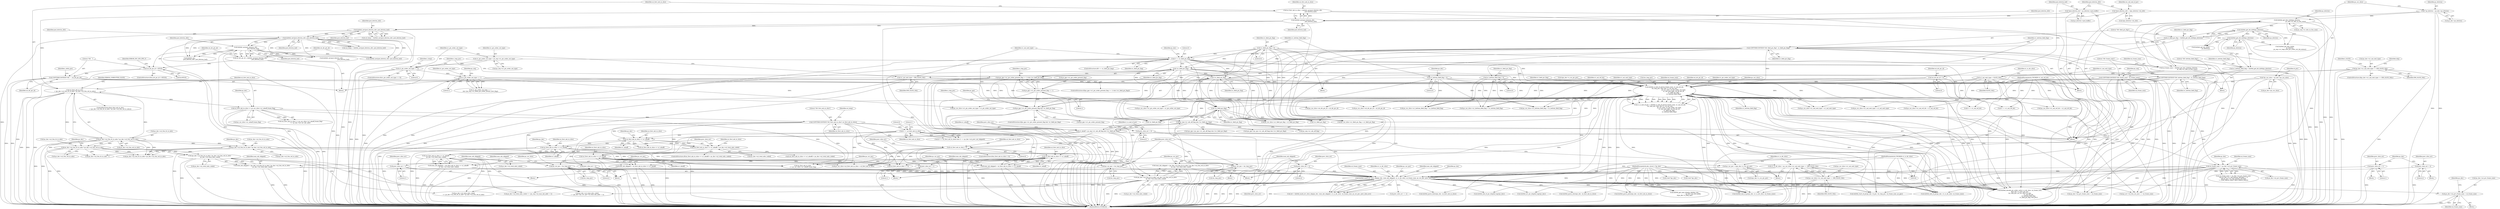 digraph "0_Android_e629194c62a9a129ce378e08cb1059a8a53f1795_1@pointer" {
"1001071" [label="(Call,ps_dec->u2_prv_frame_num = u2_frame_num)"];
"1001043" [label="(Call,ih264d_mark_err_slice_skip(ps_dec, num_mb_skipped, u1_is_idr_slice, u2_frame_num, ps_cur_poc, prev_slice_err))"];
"1000165" [label="(MethodParameterIn,dec_struct_t *ps_dec)"];
"1000869" [label="(Call,num_mb_skipped = (ps_dec->u2_frm_ht_in_mbs * ps_dec->u2_frm_wd_in_mbs)\n - ps_dec->u2_total_mbs_coded)"];
"1000871" [label="(Call,(ps_dec->u2_frm_ht_in_mbs * ps_dec->u2_frm_wd_in_mbs)\n - ps_dec->u2_total_mbs_coded)"];
"1000872" [label="(Call,ps_dec->u2_frm_ht_in_mbs * ps_dec->u2_frm_wd_in_mbs)"];
"1000243" [label="(Call,ps_dec->u2_frm_ht_in_mbs * ps_dec->u2_frm_wd_in_mbs)"];
"1000972" [label="(Call,num_mb_skipped = u2_first_mb_in_slice << u1_mbaff)"];
"1000974" [label="(Call,u2_first_mb_in_slice << u1_mbaff)"];
"1000278" [label="(Call,COPYTHECONTEXT(\"SH: first_mb_in_slice\",u2_first_mb_in_slice))"];
"1000256" [label="(Call,u2_first_mb_in_slice << ps_cur_slice->u1_mbaff_frame_flag)"];
"1000241" [label="(Call,u2_first_mb_in_slice\n > (ps_dec->u2_frm_ht_in_mbs * ps_dec->u2_frm_wd_in_mbs))"];
"1000235" [label="(Call,u2_first_mb_in_slice = ih264d_uev(pu4_bitstrm_ofst,\n                                     pu4_bitstrm_buf))"];
"1000237" [label="(Call,ih264d_uev(pu4_bitstrm_ofst,\n                                     pu4_bitstrm_buf))"];
"1000209" [label="(Call,*pu4_bitstrm_ofst = &ps_bitstrm->u4_ofst)"];
"1000203" [label="(Call,*pu4_bitstrm_buf = ps_bitstrm->pu4_buffer)"];
"1000379" [label="(Call,0 == u2_first_mb_in_slice)"];
"1000795" [label="(Call,u1_mbaff = ps_seq->u1_mb_aff_flag && (!u1_field_pic_flag))"];
"1000797" [label="(Call,ps_seq->u1_mb_aff_flag && (!u1_field_pic_flag))"];
"1000801" [label="(Call,!u1_field_pic_flag)"];
"1000638" [label="(Call,!u1_field_pic_flag)"];
"1000491" [label="(Call,COPYTHECONTEXT(\"SH: field_pic_flag\", u1_field_pic_flag))"];
"1000487" [label="(Call,u1_field_pic_flag = ih264d_get_bit_h264(ps_bitstrm))"];
"1000489" [label="(Call,ih264d_get_bit_h264(ps_bitstrm))"];
"1000473" [label="(Call,ih264d_get_bits_h264(ps_bitstrm,\n                                         ps_seq->u1_bits_in_frm_num))"];
"1000168" [label="(Call,* ps_bitstrm = ps_dec->ps_bitstrm)"];
"1000525" [label="(Call,u1_field_pic_flag = 0)"];
"1000545" [label="(Call,0 == u1_field_pic_flag)"];
"1000698" [label="(Call,!u1_field_pic_flag)"];
"1000750" [label="(Call,ih264d_is_end_of_pic(u2_frame_num, u1_nal_ref_idc,\n &s_tmp_poc, &ps_dec->s_cur_pic_poc,\n                                            ps_cur_slice, u1_pic_order_cnt_type,\n                                            u1_nal_unit_type, u4_idr_pic_id,\n                                            u1_field_pic_flag,\n                                            u1_bottom_field_flag))"];
"1000478" [label="(Call,COPYTHECONTEXT(\"SH: frame_num\", u2_frame_num))"];
"1000471" [label="(Call,u2_frame_num = ih264d_get_bits_h264(ps_bitstrm,\n                                         ps_seq->u1_bits_in_frm_num))"];
"1000164" [label="(MethodParameterIn,UWORD8 u1_nal_ref_idc)"];
"1000176" [label="(Call,*ps_cur_slice = ps_dec->ps_cur_slice)"];
"1000669" [label="(Call,u1_pic_order_cnt_type == 1)"];
"1000598" [label="(Call,u1_pic_order_cnt_type == 0)"];
"1000592" [label="(Call,u1_pic_order_cnt_type = ps_seq->u1_pic_order_cnt_type)"];
"1000556" [label="(Call,u1_nal_unit_type = IDR_SLICE_NAL)"];
"1000336" [label="(Call,ps_dec->u1_nal_unit_type == IDR_SLICE_NAL)"];
"1000538" [label="(Call,u1_nal_unit_type = SLICE_NAL)"];
"1000570" [label="(Call,COPYTHECONTEXT(\"SH:  \", u4_idr_pic_id))"];
"1000565" [label="(Call,u4_idr_pic_id > 65535)"];
"1000559" [label="(Call,u4_idr_pic_id = ih264d_uev(pu4_bitstrm_ofst,\n                                   pu4_bitstrm_buf))"];
"1000561" [label="(Call,ih264d_uev(pu4_bitstrm_ofst,\n                                   pu4_bitstrm_buf))"];
"1000424" [label="(Call,ih264d_uev(pu4_bitstrm_ofst, pu4_bitstrm_buf))"];
"1000283" [label="(Call,ih264d_uev(pu4_bitstrm_ofst, pu4_bitstrm_buf))"];
"1000196" [label="(Call,u4_idr_pic_id = 0)"];
"1000511" [label="(Call,COPYTHECONTEXT(\"SH: bottom_field_flag\", u1_bottom_field_flag))"];
"1000507" [label="(Call,u1_bottom_field_flag = ih264d_get_bit_h264(ps_bitstrm))"];
"1000509" [label="(Call,ih264d_get_bit_h264(ps_bitstrm))"];
"1000494" [label="(Call,u1_bottom_field_flag = 0)"];
"1000528" [label="(Call,u1_bottom_field_flag = 0)"];
"1000632" [label="(Call,(ps_pps->u1_pic_order_present_flag == 1) && (!u1_field_pic_flag))"];
"1000633" [label="(Call,ps_pps->u1_pic_order_present_flag == 1)"];
"1000694" [label="(Call,ps_pps->u1_pic_order_present_flag && !u1_field_pic_flag)"];
"1000982" [label="(Call,num_mb_skipped = (ps_dec->u2_frm_ht_in_mbs * ps_dec->u2_frm_wd_in_mbs)\n - ps_dec->u2_total_mbs_coded)"];
"1000984" [label="(Call,(ps_dec->u2_frm_ht_in_mbs * ps_dec->u2_frm_wd_in_mbs)\n - ps_dec->u2_total_mbs_coded)"];
"1000985" [label="(Call,ps_dec->u2_frm_ht_in_mbs * ps_dec->u2_frm_wd_in_mbs)"];
"1000911" [label="(Call,num_mb_skipped = u2_first_mb_in_slice << u1_mbaff)"];
"1000913" [label="(Call,u2_first_mb_in_slice << u1_mbaff)"];
"1000904" [label="(Call,u2_first_mb_in_slice > 0)"];
"1001013" [label="(Call,num_mb_skipped = (u2_first_mb_in_slice << u1_mbaff)\n - ps_dec->u2_total_mbs_coded)"];
"1001015" [label="(Call,(u2_first_mb_in_slice << u1_mbaff)\n - ps_dec->u2_total_mbs_coded)"];
"1001016" [label="(Call,u2_first_mb_in_slice << u1_mbaff)"];
"1001003" [label="(Call,u2_first_mb_in_slice << u1_mbaff)"];
"1001002" [label="(Call,(u2_first_mb_in_slice << u1_mbaff) > ps_dec->u2_total_mbs_coded)"];
"1000888" [label="(Call,u1_is_idr_slice = ps_cur_slice->u1_nal_unit_type == IDR_SLICE_NAL)"];
"1000890" [label="(Call,ps_cur_slice->u1_nal_unit_type == IDR_SLICE_NAL)"];
"1000163" [label="(MethodParameterIn,UWORD8 u1_is_idr_slice)"];
"1000815" [label="(Call,u2_frame_num != ps_dec->u2_prv_frame_num)"];
"1000995" [label="(Call,ps_cur_poc = &s_tmp_poc)"];
"1000882" [label="(Call,ps_cur_poc = &ps_dec->s_cur_pic_poc)"];
"1001022" [label="(Call,ps_cur_poc = &s_tmp_poc)"];
"1000916" [label="(Call,ps_cur_poc = &s_tmp_poc)"];
"1000849" [label="(Call,prev_slice_err = 2)"];
"1000979" [label="(Call,prev_slice_err = 2)"];
"1000803" [label="(Call,prev_slice_err = 0)"];
"1001010" [label="(Call,prev_slice_err = 2)"];
"1000969" [label="(Call,prev_slice_err = 1)"];
"1000844" [label="(Call,prev_slice_err = 1)"];
"1000908" [label="(Call,prev_slice_err = 1)"];
"1000258" [label="(Call,ps_cur_slice->u1_mbaff_frame_flag)"];
"1000509" [label="(Call,ih264d_get_bit_h264(ps_bitstrm))"];
"1000759" [label="(Identifier,ps_cur_slice)"];
"1001932" [label="(Call,ps_dec->u2_frm_ht_in_mbs - 1)"];
"1000693" [label="(ControlStructure,if(ps_pps->u1_pic_order_present_flag && !u1_field_pic_flag))"];
"1000894" [label="(Identifier,IDR_SLICE_NAL)"];
"1000984" [label="(Call,(ps_dec->u2_frm_ht_in_mbs * ps_dec->u2_frm_wd_in_mbs)\n - ps_dec->u2_total_mbs_coded)"];
"1000917" [label="(Identifier,ps_cur_poc)"];
"1000632" [label="(Call,(ps_pps->u1_pic_order_present_flag == 1) && (!u1_field_pic_flag))"];
"1000424" [label="(Call,ih264d_uev(pu4_bitstrm_ofst, pu4_bitstrm_buf))"];
"1000981" [label="(Literal,2)"];
"1000764" [label="(Identifier,u1_bottom_field_flag)"];
"1000979" [label="(Call,prev_slice_err = 2)"];
"1000982" [label="(Call,num_mb_skipped = (ps_dec->u2_frm_ht_in_mbs * ps_dec->u2_frm_wd_in_mbs)\n - ps_dec->u2_total_mbs_coded)"];
"1000478" [label="(Call,COPYTHECONTEXT(\"SH: frame_num\", u2_frame_num))"];
"1000968" [label="(Block,)"];
"1000170" [label="(Call,ps_dec->ps_bitstrm)"];
"1002438" [label="(Call,ih264d_parse_pslice(ps_dec, u2_first_mb_in_slice))"];
"1000484" [label="(Identifier,ps_seq)"];
"1000912" [label="(Identifier,num_mb_skipped)"];
"1001009" [label="(Block,)"];
"1001004" [label="(Identifier,u2_first_mb_in_slice)"];
"1000492" [label="(Literal,\"SH: field_pic_flag\")"];
"1001010" [label="(Call,prev_slice_err = 2)"];
"1000942" [label="(Call,ps_cur_slice->u1_nal_unit_type = u1_nal_unit_type)"];
"1001430" [label="(Call,ps_cur_slice->u2_first_mb_in_slice = u2_first_mb_in_slice)"];
"1000985" [label="(Call,ps_dec->u2_frm_ht_in_mbs * ps_dec->u2_frm_wd_in_mbs)"];
"1000880" [label="(Identifier,ps_dec)"];
"1000378" [label="(Call,(0 == u2_first_mb_in_slice) && (1 == ps_dec->u4_prev_nal_skipped))"];
"1001018" [label="(Identifier,u1_mbaff)"];
"1000169" [label="(Identifier,ps_bitstrm)"];
"1000594" [label="(Call,ps_seq->u1_pic_order_cnt_type)"];
"1001100" [label="(Call,ps_dec->u2_frm_ht_in_mbs * ps_dec->u2_frm_wd_in_mbs)"];
"1001028" [label="(Call,(u2_first_mb_in_slice << u1_mbaff) < ps_dec->u2_total_mbs_coded)"];
"1000805" [label="(Literal,0)"];
"1000870" [label="(Identifier,num_mb_skipped)"];
"1000340" [label="(Identifier,IDR_SLICE_NAL)"];
"1000904" [label="(Call,u2_first_mb_in_slice > 0)"];
"1000603" [label="(Identifier,i_temp)"];
"1000695" [label="(Call,ps_pps->u1_pic_order_present_flag)"];
"1000763" [label="(Identifier,u1_field_pic_flag)"];
"1000474" [label="(Identifier,ps_bitstrm)"];
"1000512" [label="(Literal,\"SH: bottom_field_flag\")"];
"1000795" [label="(Call,u1_mbaff = ps_seq->u1_mb_aff_flag && (!u1_field_pic_flag))"];
"1000890" [label="(Call,ps_cur_slice->u1_nal_unit_type == IDR_SLICE_NAL)"];
"1000539" [label="(Identifier,u1_nal_unit_type)"];
"1000163" [label="(MethodParameterIn,UWORD8 u1_is_idr_slice)"];
"1000544" [label="(ControlStructure,if(0 == u1_field_pic_flag))"];
"1000164" [label="(MethodParameterIn,UWORD8 u1_nal_ref_idc)"];
"1001016" [label="(Call,u2_first_mb_in_slice << u1_mbaff)"];
"1000855" [label="(Identifier,ps_dec)"];
"1002403" [label="(Call,ih264d_parse_islice(ps_dec, u2_first_mb_in_slice))"];
"1000380" [label="(Literal,0)"];
"1001472" [label="(Call,ps_cur_slice->u1_pic_order_cnt_type = u1_pic_order_cnt_type)"];
"1000755" [label="(Call,&ps_dec->s_cur_pic_poc)"];
"1000845" [label="(Identifier,prev_slice_err)"];
"1000970" [label="(Identifier,prev_slice_err)"];
"1000930" [label="(Call,ps_cur_slice->u1_bottom_field_flag = u1_bottom_field_flag)"];
"1001003" [label="(Call,u2_first_mb_in_slice << u1_mbaff)"];
"1000817" [label="(Call,ps_dec->u2_prv_frame_num)"];
"1000980" [label="(Identifier,prev_slice_err)"];
"1000907" [label="(Block,)"];
"1000209" [label="(Call,*pu4_bitstrm_ofst = &ps_bitstrm->u4_ofst)"];
"1002570" [label="(MethodReturn,WORD32)"];
"1001014" [label="(Identifier,num_mb_skipped)"];
"1000913" [label="(Call,u2_first_mb_in_slice << u1_mbaff)"];
"1000226" [label="(Identifier,u4_call_end_of_pic)"];
"1001761" [label="(Call,ps_err->u4_frm_sei_sync == u2_frame_num)"];
"1000510" [label="(Identifier,ps_bitstrm)"];
"1000244" [label="(Call,ps_dec->u2_frm_ht_in_mbs)"];
"1001347" [label="(Call,ih264d_decode_pic_order_cnt(u1_is_idr_slice, u2_frame_num,\n &ps_dec->s_prev_pic_poc,\n &s_tmp_poc, ps_cur_slice, ps_pps,\n                                          u1_nal_ref_idc,\n                                          u1_bottom_field_flag,\n                                          u1_field_pic_flag, &i4_poc))"];
"1000252" [label="(Identifier,ERROR_CORRUPTED_SLICE)"];
"1000699" [label="(Identifier,u1_field_pic_flag)"];
"1000598" [label="(Call,u1_pic_order_cnt_type == 0)"];
"1000198" [label="(Literal,0)"];
"1000498" [label="(Identifier,u1_field_pic_flag)"];
"1001015" [label="(Call,(u2_first_mb_in_slice << u1_mbaff)\n - ps_dec->u2_total_mbs_coded)"];
"1000282" [label="(Identifier,u4_temp)"];
"1000670" [label="(Identifier,u1_pic_order_cnt_type)"];
"1000974" [label="(Call,u2_first_mb_in_slice << u1_mbaff)"];
"1001533" [label="(Call,!u1_field_pic_flag)"];
"1001198" [label="(Call,ih264d_end_of_pic_dispbuf_mgr(ps_dec))"];
"1000802" [label="(Identifier,u1_field_pic_flag)"];
"1000569" [label="(Identifier,ERROR_INV_SPS_PPS_T)"];
"1000952" [label="(Call,ps_cur_slice->u1_nal_ref_idc = u1_nal_ref_idc)"];
"1000957" [label="(Call,ps_cur_slice->u1_pic_order_cnt_type = u1_pic_order_cnt_type)"];
"1000561" [label="(Call,ih264d_uev(pu4_bitstrm_ofst,\n                                   pu4_bitstrm_buf))"];
"1001039" [label="(Identifier,prev_slice_err)"];
"1000816" [label="(Identifier,u2_frame_num)"];
"1000599" [label="(Identifier,u1_pic_order_cnt_type)"];
"1000285" [label="(Identifier,pu4_bitstrm_buf)"];
"1000238" [label="(Identifier,pu4_bitstrm_ofst)"];
"1000570" [label="(Call,COPYTHECONTEXT(\"SH:  \", u4_idr_pic_id))"];
"1000846" [label="(Literal,1)"];
"1000203" [label="(Call,*pu4_bitstrm_buf = ps_bitstrm->pu4_buffer)"];
"1000925" [label="(Call,ps_cur_slice->u1_field_pic_flag = u1_field_pic_flag)"];
"1000426" [label="(Identifier,pu4_bitstrm_buf)"];
"1000815" [label="(Call,u2_frame_num != ps_dec->u2_prv_frame_num)"];
"1000255" [label="(Call,(u2_first_mb_in_slice << ps_cur_slice->u1_mbaff_frame_flag)\n <= ps_dec->u2_cur_mb_addr)"];
"1000525" [label="(Call,u1_field_pic_flag = 0)"];
"1000472" [label="(Identifier,u2_frame_num)"];
"1001019" [label="(Call,ps_dec->u2_total_mbs_coded)"];
"1000211" [label="(Call,&ps_bitstrm->u4_ofst)"];
"1000507" [label="(Call,u1_bottom_field_flag = ih264d_get_bit_h264(ps_bitstrm))"];
"1000491" [label="(Call,COPYTHECONTEXT(\"SH: field_pic_flag\", u1_field_pic_flag))"];
"1000851" [label="(Literal,2)"];
"1000986" [label="(Call,ps_dec->u2_frm_ht_in_mbs)"];
"1000801" [label="(Call,!u1_field_pic_flag)"];
"1000489" [label="(Call,ih264d_get_bit_h264(ps_bitstrm))"];
"1000560" [label="(Identifier,u4_idr_pic_id)"];
"1000243" [label="(Call,ps_dec->u2_frm_ht_in_mbs * ps_dec->u2_frm_wd_in_mbs)"];
"1000533" [label="(Identifier,ps_dec)"];
"1000978" [label="(Block,)"];
"1001071" [label="(Call,ps_dec->u2_prv_frame_num = u2_frame_num)"];
"1000876" [label="(Call,ps_dec->u2_frm_wd_in_mbs)"];
"1001056" [label="(Block,)"];
"1000480" [label="(Identifier,u2_frame_num)"];
"1000562" [label="(Identifier,pu4_bitstrm_ofst)"];
"1000634" [label="(Call,ps_pps->u1_pic_order_present_flag)"];
"1000511" [label="(Call,COPYTHECONTEXT(\"SH: bottom_field_flag\", u1_bottom_field_flag))"];
"1000915" [label="(Identifier,u1_mbaff)"];
"1000963" [label="(Block,)"];
"1000869" [label="(Call,num_mb_skipped = (ps_dec->u2_frm_ht_in_mbs * ps_dec->u2_frm_wd_in_mbs)\n - ps_dec->u2_total_mbs_coded)"];
"1000422" [label="(Call,u4_temp = ih264d_uev(pu4_bitstrm_ofst, pu4_bitstrm_buf))"];
"1000920" [label="(Call,ps_cur_slice->u4_idr_pic_id = u4_idr_pic_id)"];
"1000750" [label="(Call,ih264d_is_end_of_pic(u2_frame_num, u1_nal_ref_idc,\n &s_tmp_poc, &ps_dec->s_cur_pic_poc,\n                                            ps_cur_slice, u1_pic_order_cnt_type,\n                                            u1_nal_unit_type, u4_idr_pic_id,\n                                            u1_field_pic_flag,\n                                            u1_bottom_field_flag))"];
"1000823" [label="(Identifier,ps_dec)"];
"1000196" [label="(Call,u4_idr_pic_id = 0)"];
"1001078" [label="(Identifier,ps_dec)"];
"1000593" [label="(Identifier,u1_pic_order_cnt_type)"];
"1000698" [label="(Call,!u1_field_pic_flag)"];
"1000545" [label="(Call,0 == u1_field_pic_flag)"];
"1000752" [label="(Identifier,u1_nal_ref_idc)"];
"1000669" [label="(Call,u1_pic_order_cnt_type == 1)"];
"1000185" [label="(Identifier,i4_poc)"];
"1000280" [label="(Identifier,u2_first_mb_in_slice)"];
"1000882" [label="(Call,ps_cur_poc = &ps_dec->s_cur_pic_poc)"];
"1001047" [label="(Identifier,u2_frame_num)"];
"1000247" [label="(Call,ps_dec->u2_frm_wd_in_mbs)"];
"1000559" [label="(Call,u4_idr_pic_id = ih264d_uev(pu4_bitstrm_ofst,\n                                   pu4_bitstrm_buf))"];
"1000166" [label="(Block,)"];
"1001049" [label="(Identifier,prev_slice_err)"];
"1000494" [label="(Call,u1_bottom_field_flag = 0)"];
"1000989" [label="(Call,ps_dec->u2_frm_wd_in_mbs)"];
"1000911" [label="(Call,num_mb_skipped = u2_first_mb_in_slice << u1_mbaff)"];
"1001096" [label="(Call,ps_dec->u2_total_mbs_coded\n >= ps_dec->u2_frm_ht_in_mbs * ps_dec->u2_frm_wd_in_mbs)"];
"1001208" [label="(Call,ih264d_end_of_pic(ps_dec, u1_is_idr_slice, u2_frame_num))"];
"1000379" [label="(Call,0 == u2_first_mb_in_slice)"];
"1000903" [label="(ControlStructure,if(u2_first_mb_in_slice > 0))"];
"1000488" [label="(Identifier,u1_field_pic_flag)"];
"1000971" [label="(Literal,1)"];
"1000546" [label="(Literal,0)"];
"1000683" [label="(Call,ih264d_sev(pu4_bitstrm_ofst,\n                                                         pu4_bitstrm_buf))"];
"1000992" [label="(Call,ps_dec->u2_total_mbs_coded)"];
"1001022" [label="(Call,ps_cur_poc = &s_tmp_poc)"];
"1000572" [label="(Identifier,u4_idr_pic_id)"];
"1001013" [label="(Call,num_mb_skipped = (u2_first_mb_in_slice << u1_mbaff)\n - ps_dec->u2_total_mbs_coded)"];
"1000564" [label="(ControlStructure,if(u4_idr_pic_id > 65535))"];
"1000633" [label="(Call,ps_pps->u1_pic_order_present_flag == 1)"];
"1000383" [label="(Literal,1)"];
"1000493" [label="(Identifier,u1_field_pic_flag)"];
"1000803" [label="(Call,prev_slice_err = 0)"];
"1000983" [label="(Identifier,num_mb_skipped)"];
"1001030" [label="(Identifier,u2_first_mb_in_slice)"];
"1000891" [label="(Call,ps_cur_slice->u1_nal_unit_type)"];
"1000997" [label="(Call,&s_tmp_poc)"];
"1000557" [label="(Identifier,u1_nal_unit_type)"];
"1001239" [label="(Call,ps_dec->u2_prv_frame_num = u2_frame_num)"];
"1001457" [label="(Call,ps_cur_slice->u1_nal_unit_type = u1_nal_unit_type)"];
"1000656" [label="(Identifier,s_tmp_poc)"];
"1001005" [label="(Identifier,u1_mbaff)"];
"1000177" [label="(Identifier,ps_cur_slice)"];
"1000479" [label="(Literal,\"SH: frame_num\")"];
"1000236" [label="(Identifier,u2_first_mb_in_slice)"];
"1000808" [label="(Identifier,i1_is_end_of_poc)"];
"1000922" [label="(Identifier,ps_cur_slice)"];
"1000638" [label="(Call,!u1_field_pic_flag)"];
"1000694" [label="(Call,ps_pps->u1_pic_order_present_flag && !u1_field_pic_flag)"];
"1001467" [label="(Call,ps_cur_slice->u1_nal_ref_idc = u1_nal_ref_idc)"];
"1001797" [label="(Call,0 == u1_nal_ref_idc)"];
"1000540" [label="(Identifier,SLICE_NAL)"];
"1000237" [label="(Call,ih264d_uev(pu4_bitstrm_ofst,\n                                     pu4_bitstrm_buf))"];
"1000496" [label="(Literal,0)"];
"1000473" [label="(Call,ih264d_get_bits_h264(ps_bitstrm,\n                                         ps_seq->u1_bits_in_frm_num))"];
"1000475" [label="(Call,ps_seq->u1_bits_in_frm_num)"];
"1000843" [label="(Block,)"];
"1000761" [label="(Identifier,u1_nal_unit_type)"];
"1000753" [label="(Call,&s_tmp_poc)"];
"1000671" [label="(Literal,1)"];
"1000571" [label="(Literal,\"SH:  \")"];
"1000804" [label="(Identifier,prev_slice_err)"];
"1000278" [label="(Call,COPYTHECONTEXT(\"SH: first_mb_in_slice\",u2_first_mb_in_slice))"];
"1000565" [label="(Call,u4_idr_pic_id > 65535)"];
"1000508" [label="(Identifier,u1_bottom_field_flag)"];
"1001043" [label="(Call,ih264d_mark_err_slice_skip(ps_dec, num_mb_skipped, u1_is_idr_slice, u2_frame_num, ps_cur_poc, prev_slice_err))"];
"1000724" [label="(Call,ih264d_uev(pu4_bitstrm_ofst, pu4_bitstrm_buf))"];
"1000631" [label="(ControlStructure,if((ps_pps->u1_pic_order_present_flag == 1) && (!u1_field_pic_flag)))"];
"1001571" [label="(Call,ih264d_start_of_pic(ps_dec, i4_poc, &s_tmp_poc, u2_frame_num, ps_pps))"];
"1000883" [label="(Identifier,ps_cur_poc)"];
"1000719" [label="(Identifier,ps_pps)"];
"1001017" [label="(Identifier,u2_first_mb_in_slice)"];
"1001072" [label="(Call,ps_dec->u2_prv_frame_num)"];
"1001046" [label="(Identifier,u1_is_idr_slice)"];
"1000972" [label="(Call,num_mb_skipped = u2_first_mb_in_slice << u1_mbaff)"];
"1000283" [label="(Call,ih264d_uev(pu4_bitstrm_ofst, pu4_bitstrm_buf))"];
"1001226" [label="(Call,ih264d_end_of_pic(ps_dec, u1_is_idr_slice, u2_frame_num))"];
"1000995" [label="(Call,ps_cur_poc = &s_tmp_poc)"];
"1000976" [label="(Identifier,u1_mbaff)"];
"1000204" [label="(Identifier,pu4_bitstrm_buf)"];
"1001590" [label="(Call,ih264d_get_next_display_field(ps_dec,\n                                          ps_dec->ps_out_buffer,\n &(ps_dec->s_disp_op)))"];
"1001041" [label="(Call,ret = ih264d_mark_err_slice_skip(ps_dec, num_mb_skipped, u1_is_idr_slice, u2_frame_num, ps_cur_poc, prev_slice_err))"];
"1000844" [label="(Call,prev_slice_err = 1)"];
"1000668" [label="(Call,u1_pic_order_cnt_type == 1\n && (!ps_seq->u1_delta_pic_order_always_zero_flag))"];
"1000637" [label="(Literal,1)"];
"1000210" [label="(Identifier,pu4_bitstrm_ofst)"];
"1000639" [label="(Identifier,u1_field_pic_flag)"];
"1000256" [label="(Call,u2_first_mb_in_slice << ps_cur_slice->u1_mbaff_frame_flag)"];
"1000567" [label="(Literal,65535)"];
"1001020" [label="(Identifier,ps_dec)"];
"1000918" [label="(Call,&s_tmp_poc)"];
"1000242" [label="(Identifier,u2_first_mb_in_slice)"];
"1001066" [label="(Call,ps_cur_slice->u1_bottom_field_flag = u1_bottom_field_flag)"];
"1001029" [label="(Call,u2_first_mb_in_slice << u1_mbaff)"];
"1000235" [label="(Call,u2_first_mb_in_slice = ih264d_uev(pu4_bitstrm_ofst,\n                                     pu4_bitstrm_buf))"];
"1000335" [label="(ControlStructure,if(ps_dec->u1_nal_unit_type == IDR_SLICE_NAL))"];
"1000490" [label="(Identifier,ps_bitstrm)"];
"1000542" [label="(Identifier,u1_is_idr_slice)"];
"1000513" [label="(Identifier,u1_bottom_field_flag)"];
"1000884" [label="(Call,&ps_dec->s_cur_pic_poc)"];
"1001440" [label="(Call,ps_cur_slice->u1_bottom_field_flag = u1_bottom_field_flag)"];
"1001812" [label="(Call,0 == u1_nal_ref_idc)"];
"1000872" [label="(Call,ps_dec->u2_frm_ht_in_mbs * ps_dec->u2_frm_wd_in_mbs)"];
"1000543" [label="(Block,)"];
"1000850" [label="(Identifier,prev_slice_err)"];
"1001006" [label="(Call,ps_dec->u2_total_mbs_coded)"];
"1001048" [label="(Identifier,ps_cur_poc)"];
"1000556" [label="(Call,u1_nal_unit_type = IDR_SLICE_NAL)"];
"1000751" [label="(Identifier,u2_frame_num)"];
"1001075" [label="(Identifier,u2_frame_num)"];
"1000178" [label="(Call,ps_dec->ps_cur_slice)"];
"1000762" [label="(Identifier,u4_idr_pic_id)"];
"1000748" [label="(Call,i1_is_end_of_poc = ih264d_is_end_of_pic(u2_frame_num, u1_nal_ref_idc,\n &s_tmp_poc, &ps_dec->s_cur_pic_poc,\n                                            ps_cur_slice, u1_pic_order_cnt_type,\n                                            u1_nal_unit_type, u4_idr_pic_id,\n                                            u1_field_pic_flag,\n                                            u1_bottom_field_flag))"];
"1000796" [label="(Identifier,u1_mbaff)"];
"1000205" [label="(Call,ps_bitstrm->pu4_buffer)"];
"1000592" [label="(Call,u1_pic_order_cnt_type = ps_seq->u1_pic_order_cnt_type)"];
"1000906" [label="(Literal,0)"];
"1000495" [label="(Identifier,u1_bottom_field_flag)"];
"1000575" [label="(Identifier,i_delta_poc)"];
"1000381" [label="(Identifier,u2_first_mb_in_slice)"];
"1000604" [label="(Call,ih264d_get_bits_h264(\n                        ps_bitstrm,\n                        ps_seq->u1_log2_max_pic_order_cnt_lsb_minus))"];
"1001163" [label="(Call,ps_dec->u2_total_mbs_coded\n == (ps_dec->ps_cur_sps->u2_max_mb_addr + 1))"];
"1000343" [label="(Identifier,skip)"];
"1000529" [label="(Identifier,u1_bottom_field_flag)"];
"1000888" [label="(Call,u1_is_idr_slice = ps_cur_slice->u1_nal_unit_type == IDR_SLICE_NAL)"];
"1000538" [label="(Call,u1_nal_unit_type = SLICE_NAL)"];
"1001425" [label="(Call,ps_cur_slice->u4_idr_pic_id = u4_idr_pic_id)"];
"1000284" [label="(Identifier,pu4_bitstrm_ofst)"];
"1000889" [label="(Identifier,u1_is_idr_slice)"];
"1000262" [label="(Identifier,ps_dec)"];
"1000487" [label="(Call,u1_field_pic_flag = ih264d_get_bit_h264(ps_bitstrm))"];
"1000914" [label="(Identifier,u2_first_mb_in_slice)"];
"1001007" [label="(Identifier,ps_dec)"];
"1000910" [label="(Literal,1)"];
"1000527" [label="(Literal,0)"];
"1000975" [label="(Identifier,u2_first_mb_in_slice)"];
"1000905" [label="(Identifier,u2_first_mb_in_slice)"];
"1000558" [label="(Identifier,IDR_SLICE_NAL)"];
"1000354" [label="(Identifier,I_SLICE)"];
"1000499" [label="(Block,)"];
"1000916" [label="(Call,ps_cur_poc = &s_tmp_poc)"];
"1001124" [label="(Call,ih264d_err_pic_dispbuf_mgr(ps_dec))"];
"1000833" [label="(Block,)"];
"1000563" [label="(Identifier,pu4_bitstrm_buf)"];
"1000425" [label="(Identifier,pu4_bitstrm_ofst)"];
"1000760" [label="(Identifier,u1_pic_order_cnt_type)"];
"1000524" [label="(Block,)"];
"1000996" [label="(Identifier,ps_cur_poc)"];
"1001550" [label="(Call,!u1_field_pic_flag)"];
"1001024" [label="(Call,&s_tmp_poc)"];
"1000909" [label="(Identifier,prev_slice_err)"];
"1000597" [label="(ControlStructure,if(u1_pic_order_cnt_type == 0))"];
"1000674" [label="(Identifier,ps_seq)"];
"1000798" [label="(Call,ps_seq->u1_mb_aff_flag)"];
"1002472" [label="(Call,ih264d_parse_bslice(ps_dec, u2_first_mb_in_slice))"];
"1000279" [label="(Literal,\"SH: first_mb_in_slice\")"];
"1000566" [label="(Identifier,u4_idr_pic_id)"];
"1000240" [label="(ControlStructure,if(u2_first_mb_in_slice\n > (ps_dec->u2_frm_ht_in_mbs * ps_dec->u2_frm_wd_in_mbs)))"];
"1000849" [label="(Call,prev_slice_err = 2)"];
"1001011" [label="(Identifier,prev_slice_err)"];
"1000547" [label="(Identifier,u1_field_pic_flag)"];
"1001858" [label="(Call,u2_first_mb_in_slice\n << ps_cur_slice->u1_mbaff_frame_flag)"];
"1000969" [label="(Call,prev_slice_err = 1)"];
"1000551" [label="(Identifier,ps_dec)"];
"1000973" [label="(Identifier,num_mb_skipped)"];
"1001023" [label="(Identifier,ps_cur_poc)"];
"1000168" [label="(Call,* ps_bitstrm = ps_dec->ps_bitstrm)"];
"1001002" [label="(Call,(u2_first_mb_in_slice << u1_mbaff) > ps_dec->u2_total_mbs_coded)"];
"1000486" [label="(Block,)"];
"1000471" [label="(Call,u2_frame_num = ih264d_get_bits_h264(ps_bitstrm,\n                                         ps_seq->u1_bits_in_frm_num))"];
"1000873" [label="(Call,ps_dec->u2_frm_ht_in_mbs)"];
"1000879" [label="(Call,ps_dec->u2_total_mbs_coded)"];
"1000993" [label="(Identifier,ps_dec)"];
"1000526" [label="(Identifier,u1_field_pic_flag)"];
"1001045" [label="(Identifier,num_mb_skipped)"];
"1001527" [label="(Call,(ps_pps->ps_sps->u1_mb_aff_flag) && (!u1_field_pic_flag))"];
"1000176" [label="(Call,*ps_cur_slice = ps_dec->ps_cur_slice)"];
"1000530" [label="(Literal,0)"];
"1000848" [label="(Block,)"];
"1000257" [label="(Identifier,u2_first_mb_in_slice)"];
"1000197" [label="(Identifier,u4_idr_pic_id)"];
"1000814" [label="(Call,u2_frame_num != ps_dec->u2_prv_frame_num\n && ps_dec->u1_top_bottom_decoded != 0\n && ps_dec->u1_top_bottom_decoded\n != (TOP_FIELD_ONLY | BOT_FIELD_ONLY))"];
"1000871" [label="(Call,(ps_dec->u2_frm_ht_in_mbs * ps_dec->u2_frm_wd_in_mbs)\n - ps_dec->u2_total_mbs_coded)"];
"1001565" [label="(Call,u2_first_mb_in_slice == 0)"];
"1001503" [label="(Call,ih264d_get_bit_h264(\n                        ps_bitstrm))"];
"1000165" [label="(MethodParameterIn,dec_struct_t *ps_dec)"];
"1000528" [label="(Call,u1_bottom_field_flag = 0)"];
"1000336" [label="(Call,ps_dec->u1_nal_unit_type == IDR_SLICE_NAL)"];
"1000643" [label="(Identifier,s_tmp_poc)"];
"1000241" [label="(Call,u2_first_mb_in_slice\n > (ps_dec->u2_frm_ht_in_mbs * ps_dec->u2_frm_wd_in_mbs))"];
"1000600" [label="(Literal,0)"];
"1001544" [label="(Call,(ps_pps->ps_sps->u1_mb_aff_flag) && (!u1_field_pic_flag))"];
"1000281" [label="(Call,u4_temp = ih264d_uev(pu4_bitstrm_ofst, pu4_bitstrm_buf))"];
"1001084" [label="(Call,prev_slice_err == 2)"];
"1001689" [label="(Call,(void *)ps_dec)"];
"1000645" [label="(Call,ih264d_sev(\n                            pu4_bitstrm_ofst, pu4_bitstrm_buf))"];
"1000797" [label="(Call,ps_seq->u1_mb_aff_flag && (!u1_field_pic_flag))"];
"1000239" [label="(Identifier,pu4_bitstrm_buf)"];
"1001435" [label="(Call,ps_cur_slice->u1_field_pic_flag = u1_field_pic_flag)"];
"1000704" [label="(Identifier,s_tmp_poc)"];
"1001001" [label="(ControlStructure,if((u2_first_mb_in_slice << u1_mbaff) > ps_dec->u2_total_mbs_coded))"];
"1001044" [label="(Identifier,ps_dec)"];
"1001645" [label="(Call,(void *)ps_dec)"];
"1002528" [label="(Call,ps_dec->u2_total_mbs_coded >= (ps_seq->u2_max_mb_addr + 1))"];
"1000337" [label="(Call,ps_dec->u1_nal_unit_type)"];
"1000908" [label="(Call,prev_slice_err = 1)"];
"1001012" [label="(Literal,2)"];
"1001071" -> "1001056"  [label="AST: "];
"1001071" -> "1001075"  [label="CFG: "];
"1001072" -> "1001071"  [label="AST: "];
"1001075" -> "1001071"  [label="AST: "];
"1001078" -> "1001071"  [label="CFG: "];
"1001071" -> "1002570"  [label="DDG: "];
"1001071" -> "1002570"  [label="DDG: "];
"1001043" -> "1001071"  [label="DDG: "];
"1001043" -> "1001041"  [label="AST: "];
"1001043" -> "1001049"  [label="CFG: "];
"1001044" -> "1001043"  [label="AST: "];
"1001045" -> "1001043"  [label="AST: "];
"1001046" -> "1001043"  [label="AST: "];
"1001047" -> "1001043"  [label="AST: "];
"1001048" -> "1001043"  [label="AST: "];
"1001049" -> "1001043"  [label="AST: "];
"1001041" -> "1001043"  [label="CFG: "];
"1001043" -> "1002570"  [label="DDG: "];
"1001043" -> "1002570"  [label="DDG: "];
"1001043" -> "1002570"  [label="DDG: "];
"1001043" -> "1002570"  [label="DDG: "];
"1001043" -> "1002570"  [label="DDG: "];
"1001043" -> "1002570"  [label="DDG: "];
"1001043" -> "1001041"  [label="DDG: "];
"1001043" -> "1001041"  [label="DDG: "];
"1001043" -> "1001041"  [label="DDG: "];
"1001043" -> "1001041"  [label="DDG: "];
"1001043" -> "1001041"  [label="DDG: "];
"1001043" -> "1001041"  [label="DDG: "];
"1000165" -> "1001043"  [label="DDG: "];
"1000869" -> "1001043"  [label="DDG: "];
"1000972" -> "1001043"  [label="DDG: "];
"1000982" -> "1001043"  [label="DDG: "];
"1000911" -> "1001043"  [label="DDG: "];
"1001013" -> "1001043"  [label="DDG: "];
"1000888" -> "1001043"  [label="DDG: "];
"1000163" -> "1001043"  [label="DDG: "];
"1000478" -> "1001043"  [label="DDG: "];
"1000815" -> "1001043"  [label="DDG: "];
"1000750" -> "1001043"  [label="DDG: "];
"1000995" -> "1001043"  [label="DDG: "];
"1000882" -> "1001043"  [label="DDG: "];
"1001022" -> "1001043"  [label="DDG: "];
"1000916" -> "1001043"  [label="DDG: "];
"1000849" -> "1001043"  [label="DDG: "];
"1000979" -> "1001043"  [label="DDG: "];
"1000803" -> "1001043"  [label="DDG: "];
"1001010" -> "1001043"  [label="DDG: "];
"1000969" -> "1001043"  [label="DDG: "];
"1000844" -> "1001043"  [label="DDG: "];
"1000908" -> "1001043"  [label="DDG: "];
"1001043" -> "1001084"  [label="DDG: "];
"1001043" -> "1001124"  [label="DDG: "];
"1001043" -> "1001198"  [label="DDG: "];
"1001043" -> "1001208"  [label="DDG: "];
"1001043" -> "1001208"  [label="DDG: "];
"1001043" -> "1001226"  [label="DDG: "];
"1001043" -> "1001226"  [label="DDG: "];
"1001043" -> "1001226"  [label="DDG: "];
"1001043" -> "1001239"  [label="DDG: "];
"1001043" -> "1001347"  [label="DDG: "];
"1001043" -> "1001347"  [label="DDG: "];
"1001043" -> "1001571"  [label="DDG: "];
"1001043" -> "1001571"  [label="DDG: "];
"1001043" -> "1001590"  [label="DDG: "];
"1001043" -> "1001761"  [label="DDG: "];
"1001043" -> "1002403"  [label="DDG: "];
"1001043" -> "1002438"  [label="DDG: "];
"1001043" -> "1002472"  [label="DDG: "];
"1000165" -> "1000162"  [label="AST: "];
"1000165" -> "1002570"  [label="DDG: "];
"1000165" -> "1001124"  [label="DDG: "];
"1000165" -> "1001198"  [label="DDG: "];
"1000165" -> "1001208"  [label="DDG: "];
"1000165" -> "1001226"  [label="DDG: "];
"1000165" -> "1001571"  [label="DDG: "];
"1000165" -> "1001590"  [label="DDG: "];
"1000165" -> "1001645"  [label="DDG: "];
"1000165" -> "1001689"  [label="DDG: "];
"1000165" -> "1002403"  [label="DDG: "];
"1000165" -> "1002438"  [label="DDG: "];
"1000165" -> "1002472"  [label="DDG: "];
"1000869" -> "1000833"  [label="AST: "];
"1000869" -> "1000871"  [label="CFG: "];
"1000870" -> "1000869"  [label="AST: "];
"1000871" -> "1000869"  [label="AST: "];
"1000883" -> "1000869"  [label="CFG: "];
"1000869" -> "1002570"  [label="DDG: "];
"1000869" -> "1002570"  [label="DDG: "];
"1000871" -> "1000869"  [label="DDG: "];
"1000871" -> "1000869"  [label="DDG: "];
"1000871" -> "1000879"  [label="CFG: "];
"1000872" -> "1000871"  [label="AST: "];
"1000879" -> "1000871"  [label="AST: "];
"1000871" -> "1002570"  [label="DDG: "];
"1000871" -> "1002570"  [label="DDG: "];
"1000872" -> "1000871"  [label="DDG: "];
"1000872" -> "1000871"  [label="DDG: "];
"1000871" -> "1001096"  [label="DDG: "];
"1000871" -> "1001163"  [label="DDG: "];
"1000871" -> "1002528"  [label="DDG: "];
"1000872" -> "1000876"  [label="CFG: "];
"1000873" -> "1000872"  [label="AST: "];
"1000876" -> "1000872"  [label="AST: "];
"1000880" -> "1000872"  [label="CFG: "];
"1000872" -> "1002570"  [label="DDG: "];
"1000872" -> "1002570"  [label="DDG: "];
"1000243" -> "1000872"  [label="DDG: "];
"1000243" -> "1000872"  [label="DDG: "];
"1000872" -> "1001100"  [label="DDG: "];
"1000872" -> "1001100"  [label="DDG: "];
"1000872" -> "1001932"  [label="DDG: "];
"1000243" -> "1000241"  [label="AST: "];
"1000243" -> "1000247"  [label="CFG: "];
"1000244" -> "1000243"  [label="AST: "];
"1000247" -> "1000243"  [label="AST: "];
"1000241" -> "1000243"  [label="CFG: "];
"1000243" -> "1002570"  [label="DDG: "];
"1000243" -> "1002570"  [label="DDG: "];
"1000243" -> "1000241"  [label="DDG: "];
"1000243" -> "1000241"  [label="DDG: "];
"1000243" -> "1000985"  [label="DDG: "];
"1000243" -> "1000985"  [label="DDG: "];
"1000243" -> "1001100"  [label="DDG: "];
"1000243" -> "1001100"  [label="DDG: "];
"1000243" -> "1001932"  [label="DDG: "];
"1000972" -> "1000968"  [label="AST: "];
"1000972" -> "1000974"  [label="CFG: "];
"1000973" -> "1000972"  [label="AST: "];
"1000974" -> "1000972"  [label="AST: "];
"1000996" -> "1000972"  [label="CFG: "];
"1000972" -> "1002570"  [label="DDG: "];
"1000972" -> "1002570"  [label="DDG: "];
"1000974" -> "1000972"  [label="DDG: "];
"1000974" -> "1000972"  [label="DDG: "];
"1000974" -> "1000976"  [label="CFG: "];
"1000975" -> "1000974"  [label="AST: "];
"1000976" -> "1000974"  [label="AST: "];
"1000974" -> "1002570"  [label="DDG: "];
"1000974" -> "1002570"  [label="DDG: "];
"1000278" -> "1000974"  [label="DDG: "];
"1000379" -> "1000974"  [label="DDG: "];
"1000795" -> "1000974"  [label="DDG: "];
"1000974" -> "1001430"  [label="DDG: "];
"1000974" -> "1001565"  [label="DDG: "];
"1000974" -> "1001858"  [label="DDG: "];
"1000278" -> "1000166"  [label="AST: "];
"1000278" -> "1000280"  [label="CFG: "];
"1000279" -> "1000278"  [label="AST: "];
"1000280" -> "1000278"  [label="AST: "];
"1000282" -> "1000278"  [label="CFG: "];
"1000278" -> "1002570"  [label="DDG: "];
"1000278" -> "1002570"  [label="DDG: "];
"1000256" -> "1000278"  [label="DDG: "];
"1000278" -> "1000379"  [label="DDG: "];
"1000278" -> "1000904"  [label="DDG: "];
"1000278" -> "1001003"  [label="DDG: "];
"1000278" -> "1001430"  [label="DDG: "];
"1000278" -> "1001565"  [label="DDG: "];
"1000278" -> "1001858"  [label="DDG: "];
"1000256" -> "1000255"  [label="AST: "];
"1000256" -> "1000258"  [label="CFG: "];
"1000257" -> "1000256"  [label="AST: "];
"1000258" -> "1000256"  [label="AST: "];
"1000262" -> "1000256"  [label="CFG: "];
"1000256" -> "1002570"  [label="DDG: "];
"1000256" -> "1002570"  [label="DDG: "];
"1000256" -> "1000255"  [label="DDG: "];
"1000256" -> "1000255"  [label="DDG: "];
"1000241" -> "1000256"  [label="DDG: "];
"1000256" -> "1001858"  [label="DDG: "];
"1000241" -> "1000240"  [label="AST: "];
"1000242" -> "1000241"  [label="AST: "];
"1000252" -> "1000241"  [label="CFG: "];
"1000257" -> "1000241"  [label="CFG: "];
"1000241" -> "1002570"  [label="DDG: "];
"1000241" -> "1002570"  [label="DDG: "];
"1000241" -> "1002570"  [label="DDG: "];
"1000235" -> "1000241"  [label="DDG: "];
"1000235" -> "1000166"  [label="AST: "];
"1000235" -> "1000237"  [label="CFG: "];
"1000236" -> "1000235"  [label="AST: "];
"1000237" -> "1000235"  [label="AST: "];
"1000242" -> "1000235"  [label="CFG: "];
"1000235" -> "1002570"  [label="DDG: "];
"1000237" -> "1000235"  [label="DDG: "];
"1000237" -> "1000235"  [label="DDG: "];
"1000237" -> "1000239"  [label="CFG: "];
"1000238" -> "1000237"  [label="AST: "];
"1000239" -> "1000237"  [label="AST: "];
"1000237" -> "1002570"  [label="DDG: "];
"1000237" -> "1002570"  [label="DDG: "];
"1000209" -> "1000237"  [label="DDG: "];
"1000203" -> "1000237"  [label="DDG: "];
"1000237" -> "1000283"  [label="DDG: "];
"1000237" -> "1000283"  [label="DDG: "];
"1000209" -> "1000166"  [label="AST: "];
"1000209" -> "1000211"  [label="CFG: "];
"1000210" -> "1000209"  [label="AST: "];
"1000211" -> "1000209"  [label="AST: "];
"1000226" -> "1000209"  [label="CFG: "];
"1000209" -> "1002570"  [label="DDG: "];
"1000203" -> "1000166"  [label="AST: "];
"1000203" -> "1000205"  [label="CFG: "];
"1000204" -> "1000203"  [label="AST: "];
"1000205" -> "1000203"  [label="AST: "];
"1000210" -> "1000203"  [label="CFG: "];
"1000203" -> "1002570"  [label="DDG: "];
"1000379" -> "1000378"  [label="AST: "];
"1000379" -> "1000381"  [label="CFG: "];
"1000380" -> "1000379"  [label="AST: "];
"1000381" -> "1000379"  [label="AST: "];
"1000383" -> "1000379"  [label="CFG: "];
"1000378" -> "1000379"  [label="CFG: "];
"1000379" -> "1002570"  [label="DDG: "];
"1000379" -> "1000378"  [label="DDG: "];
"1000379" -> "1000378"  [label="DDG: "];
"1000379" -> "1000904"  [label="DDG: "];
"1000379" -> "1001003"  [label="DDG: "];
"1000379" -> "1001430"  [label="DDG: "];
"1000379" -> "1001565"  [label="DDG: "];
"1000379" -> "1001858"  [label="DDG: "];
"1000795" -> "1000166"  [label="AST: "];
"1000795" -> "1000797"  [label="CFG: "];
"1000796" -> "1000795"  [label="AST: "];
"1000797" -> "1000795"  [label="AST: "];
"1000804" -> "1000795"  [label="CFG: "];
"1000795" -> "1002570"  [label="DDG: "];
"1000795" -> "1002570"  [label="DDG: "];
"1000797" -> "1000795"  [label="DDG: "];
"1000797" -> "1000795"  [label="DDG: "];
"1000795" -> "1000913"  [label="DDG: "];
"1000795" -> "1001003"  [label="DDG: "];
"1000797" -> "1000798"  [label="CFG: "];
"1000797" -> "1000801"  [label="CFG: "];
"1000798" -> "1000797"  [label="AST: "];
"1000801" -> "1000797"  [label="AST: "];
"1000797" -> "1002570"  [label="DDG: "];
"1000797" -> "1002570"  [label="DDG: "];
"1000801" -> "1000797"  [label="DDG: "];
"1000632" -> "1000797"  [label="DDG: "];
"1000694" -> "1000797"  [label="DDG: "];
"1000797" -> "1001527"  [label="DDG: "];
"1000797" -> "1001544"  [label="DDG: "];
"1000801" -> "1000802"  [label="CFG: "];
"1000802" -> "1000801"  [label="AST: "];
"1000801" -> "1002570"  [label="DDG: "];
"1000638" -> "1000801"  [label="DDG: "];
"1000491" -> "1000801"  [label="DDG: "];
"1000698" -> "1000801"  [label="DDG: "];
"1000525" -> "1000801"  [label="DDG: "];
"1000750" -> "1000801"  [label="DDG: "];
"1000545" -> "1000801"  [label="DDG: "];
"1000801" -> "1000925"  [label="DDG: "];
"1000801" -> "1001347"  [label="DDG: "];
"1000801" -> "1001435"  [label="DDG: "];
"1000801" -> "1001533"  [label="DDG: "];
"1000801" -> "1001550"  [label="DDG: "];
"1000638" -> "1000632"  [label="AST: "];
"1000638" -> "1000639"  [label="CFG: "];
"1000639" -> "1000638"  [label="AST: "];
"1000632" -> "1000638"  [label="CFG: "];
"1000638" -> "1002570"  [label="DDG: "];
"1000638" -> "1000632"  [label="DDG: "];
"1000491" -> "1000638"  [label="DDG: "];
"1000525" -> "1000638"  [label="DDG: "];
"1000545" -> "1000638"  [label="DDG: "];
"1000638" -> "1000698"  [label="DDG: "];
"1000638" -> "1000750"  [label="DDG: "];
"1000638" -> "1000925"  [label="DDG: "];
"1000638" -> "1001347"  [label="DDG: "];
"1000638" -> "1001435"  [label="DDG: "];
"1000638" -> "1001533"  [label="DDG: "];
"1000638" -> "1001550"  [label="DDG: "];
"1000491" -> "1000486"  [label="AST: "];
"1000491" -> "1000493"  [label="CFG: "];
"1000492" -> "1000491"  [label="AST: "];
"1000493" -> "1000491"  [label="AST: "];
"1000495" -> "1000491"  [label="CFG: "];
"1000491" -> "1002570"  [label="DDG: "];
"1000491" -> "1002570"  [label="DDG: "];
"1000487" -> "1000491"  [label="DDG: "];
"1000491" -> "1000545"  [label="DDG: "];
"1000491" -> "1000698"  [label="DDG: "];
"1000491" -> "1000750"  [label="DDG: "];
"1000491" -> "1000925"  [label="DDG: "];
"1000491" -> "1001347"  [label="DDG: "];
"1000491" -> "1001435"  [label="DDG: "];
"1000491" -> "1001533"  [label="DDG: "];
"1000491" -> "1001550"  [label="DDG: "];
"1000487" -> "1000486"  [label="AST: "];
"1000487" -> "1000489"  [label="CFG: "];
"1000488" -> "1000487"  [label="AST: "];
"1000489" -> "1000487"  [label="AST: "];
"1000492" -> "1000487"  [label="CFG: "];
"1000487" -> "1002570"  [label="DDG: "];
"1000489" -> "1000487"  [label="DDG: "];
"1000489" -> "1000490"  [label="CFG: "];
"1000490" -> "1000489"  [label="AST: "];
"1000489" -> "1002570"  [label="DDG: "];
"1000473" -> "1000489"  [label="DDG: "];
"1000489" -> "1000509"  [label="DDG: "];
"1000489" -> "1000604"  [label="DDG: "];
"1000489" -> "1001503"  [label="DDG: "];
"1000473" -> "1000471"  [label="AST: "];
"1000473" -> "1000475"  [label="CFG: "];
"1000474" -> "1000473"  [label="AST: "];
"1000475" -> "1000473"  [label="AST: "];
"1000471" -> "1000473"  [label="CFG: "];
"1000473" -> "1002570"  [label="DDG: "];
"1000473" -> "1002570"  [label="DDG: "];
"1000473" -> "1000471"  [label="DDG: "];
"1000473" -> "1000471"  [label="DDG: "];
"1000168" -> "1000473"  [label="DDG: "];
"1000473" -> "1000604"  [label="DDG: "];
"1000473" -> "1001503"  [label="DDG: "];
"1000168" -> "1000166"  [label="AST: "];
"1000168" -> "1000170"  [label="CFG: "];
"1000169" -> "1000168"  [label="AST: "];
"1000170" -> "1000168"  [label="AST: "];
"1000177" -> "1000168"  [label="CFG: "];
"1000168" -> "1002570"  [label="DDG: "];
"1000168" -> "1002570"  [label="DDG: "];
"1000525" -> "1000524"  [label="AST: "];
"1000525" -> "1000527"  [label="CFG: "];
"1000526" -> "1000525"  [label="AST: "];
"1000527" -> "1000525"  [label="AST: "];
"1000529" -> "1000525"  [label="CFG: "];
"1000525" -> "1002570"  [label="DDG: "];
"1000525" -> "1000545"  [label="DDG: "];
"1000525" -> "1000698"  [label="DDG: "];
"1000525" -> "1000750"  [label="DDG: "];
"1000525" -> "1000925"  [label="DDG: "];
"1000525" -> "1001347"  [label="DDG: "];
"1000525" -> "1001435"  [label="DDG: "];
"1000525" -> "1001533"  [label="DDG: "];
"1000525" -> "1001550"  [label="DDG: "];
"1000545" -> "1000544"  [label="AST: "];
"1000545" -> "1000547"  [label="CFG: "];
"1000546" -> "1000545"  [label="AST: "];
"1000547" -> "1000545"  [label="AST: "];
"1000551" -> "1000545"  [label="CFG: "];
"1000557" -> "1000545"  [label="CFG: "];
"1000545" -> "1002570"  [label="DDG: "];
"1000545" -> "1002570"  [label="DDG: "];
"1000545" -> "1000698"  [label="DDG: "];
"1000545" -> "1000750"  [label="DDG: "];
"1000545" -> "1000925"  [label="DDG: "];
"1000545" -> "1001347"  [label="DDG: "];
"1000545" -> "1001435"  [label="DDG: "];
"1000545" -> "1001533"  [label="DDG: "];
"1000545" -> "1001550"  [label="DDG: "];
"1000698" -> "1000694"  [label="AST: "];
"1000698" -> "1000699"  [label="CFG: "];
"1000699" -> "1000698"  [label="AST: "];
"1000694" -> "1000698"  [label="CFG: "];
"1000698" -> "1002570"  [label="DDG: "];
"1000698" -> "1000694"  [label="DDG: "];
"1000698" -> "1000750"  [label="DDG: "];
"1000698" -> "1000925"  [label="DDG: "];
"1000698" -> "1001347"  [label="DDG: "];
"1000698" -> "1001435"  [label="DDG: "];
"1000698" -> "1001533"  [label="DDG: "];
"1000698" -> "1001550"  [label="DDG: "];
"1000750" -> "1000748"  [label="AST: "];
"1000750" -> "1000764"  [label="CFG: "];
"1000751" -> "1000750"  [label="AST: "];
"1000752" -> "1000750"  [label="AST: "];
"1000753" -> "1000750"  [label="AST: "];
"1000755" -> "1000750"  [label="AST: "];
"1000759" -> "1000750"  [label="AST: "];
"1000760" -> "1000750"  [label="AST: "];
"1000761" -> "1000750"  [label="AST: "];
"1000762" -> "1000750"  [label="AST: "];
"1000763" -> "1000750"  [label="AST: "];
"1000764" -> "1000750"  [label="AST: "];
"1000748" -> "1000750"  [label="CFG: "];
"1000750" -> "1002570"  [label="DDG: "];
"1000750" -> "1002570"  [label="DDG: "];
"1000750" -> "1002570"  [label="DDG: "];
"1000750" -> "1002570"  [label="DDG: "];
"1000750" -> "1002570"  [label="DDG: "];
"1000750" -> "1002570"  [label="DDG: "];
"1000750" -> "1002570"  [label="DDG: "];
"1000750" -> "1002570"  [label="DDG: "];
"1000750" -> "1002570"  [label="DDG: "];
"1000750" -> "1002570"  [label="DDG: "];
"1000750" -> "1000748"  [label="DDG: "];
"1000750" -> "1000748"  [label="DDG: "];
"1000750" -> "1000748"  [label="DDG: "];
"1000750" -> "1000748"  [label="DDG: "];
"1000750" -> "1000748"  [label="DDG: "];
"1000750" -> "1000748"  [label="DDG: "];
"1000750" -> "1000748"  [label="DDG: "];
"1000750" -> "1000748"  [label="DDG: "];
"1000750" -> "1000748"  [label="DDG: "];
"1000750" -> "1000748"  [label="DDG: "];
"1000478" -> "1000750"  [label="DDG: "];
"1000164" -> "1000750"  [label="DDG: "];
"1000176" -> "1000750"  [label="DDG: "];
"1000669" -> "1000750"  [label="DDG: "];
"1000556" -> "1000750"  [label="DDG: "];
"1000538" -> "1000750"  [label="DDG: "];
"1000570" -> "1000750"  [label="DDG: "];
"1000196" -> "1000750"  [label="DDG: "];
"1000511" -> "1000750"  [label="DDG: "];
"1000494" -> "1000750"  [label="DDG: "];
"1000528" -> "1000750"  [label="DDG: "];
"1000750" -> "1000815"  [label="DDG: "];
"1000750" -> "1000882"  [label="DDG: "];
"1000750" -> "1000916"  [label="DDG: "];
"1000750" -> "1000920"  [label="DDG: "];
"1000750" -> "1000925"  [label="DDG: "];
"1000750" -> "1000930"  [label="DDG: "];
"1000750" -> "1000942"  [label="DDG: "];
"1000750" -> "1000952"  [label="DDG: "];
"1000750" -> "1000957"  [label="DDG: "];
"1000750" -> "1000995"  [label="DDG: "];
"1000750" -> "1001022"  [label="DDG: "];
"1000750" -> "1001066"  [label="DDG: "];
"1000750" -> "1001208"  [label="DDG: "];
"1000750" -> "1001226"  [label="DDG: "];
"1000750" -> "1001239"  [label="DDG: "];
"1000750" -> "1001347"  [label="DDG: "];
"1000750" -> "1001347"  [label="DDG: "];
"1000750" -> "1001347"  [label="DDG: "];
"1000750" -> "1001347"  [label="DDG: "];
"1000750" -> "1001347"  [label="DDG: "];
"1000750" -> "1001347"  [label="DDG: "];
"1000750" -> "1001425"  [label="DDG: "];
"1000750" -> "1001435"  [label="DDG: "];
"1000750" -> "1001440"  [label="DDG: "];
"1000750" -> "1001457"  [label="DDG: "];
"1000750" -> "1001467"  [label="DDG: "];
"1000750" -> "1001472"  [label="DDG: "];
"1000750" -> "1001533"  [label="DDG: "];
"1000750" -> "1001550"  [label="DDG: "];
"1000750" -> "1001571"  [label="DDG: "];
"1000750" -> "1001571"  [label="DDG: "];
"1000750" -> "1001761"  [label="DDG: "];
"1000750" -> "1001797"  [label="DDG: "];
"1000750" -> "1001812"  [label="DDG: "];
"1000478" -> "1000166"  [label="AST: "];
"1000478" -> "1000480"  [label="CFG: "];
"1000479" -> "1000478"  [label="AST: "];
"1000480" -> "1000478"  [label="AST: "];
"1000484" -> "1000478"  [label="CFG: "];
"1000478" -> "1002570"  [label="DDG: "];
"1000478" -> "1002570"  [label="DDG: "];
"1000471" -> "1000478"  [label="DDG: "];
"1000478" -> "1000815"  [label="DDG: "];
"1000478" -> "1001208"  [label="DDG: "];
"1000478" -> "1001226"  [label="DDG: "];
"1000478" -> "1001239"  [label="DDG: "];
"1000478" -> "1001347"  [label="DDG: "];
"1000478" -> "1001571"  [label="DDG: "];
"1000478" -> "1001761"  [label="DDG: "];
"1000471" -> "1000166"  [label="AST: "];
"1000472" -> "1000471"  [label="AST: "];
"1000479" -> "1000471"  [label="CFG: "];
"1000471" -> "1002570"  [label="DDG: "];
"1000164" -> "1000162"  [label="AST: "];
"1000164" -> "1002570"  [label="DDG: "];
"1000164" -> "1000952"  [label="DDG: "];
"1000164" -> "1001347"  [label="DDG: "];
"1000164" -> "1001467"  [label="DDG: "];
"1000164" -> "1001797"  [label="DDG: "];
"1000164" -> "1001812"  [label="DDG: "];
"1000176" -> "1000166"  [label="AST: "];
"1000176" -> "1000178"  [label="CFG: "];
"1000177" -> "1000176"  [label="AST: "];
"1000178" -> "1000176"  [label="AST: "];
"1000185" -> "1000176"  [label="CFG: "];
"1000176" -> "1002570"  [label="DDG: "];
"1000176" -> "1002570"  [label="DDG: "];
"1000176" -> "1001347"  [label="DDG: "];
"1000669" -> "1000668"  [label="AST: "];
"1000669" -> "1000671"  [label="CFG: "];
"1000670" -> "1000669"  [label="AST: "];
"1000671" -> "1000669"  [label="AST: "];
"1000674" -> "1000669"  [label="CFG: "];
"1000668" -> "1000669"  [label="CFG: "];
"1000669" -> "1002570"  [label="DDG: "];
"1000669" -> "1000668"  [label="DDG: "];
"1000669" -> "1000668"  [label="DDG: "];
"1000598" -> "1000669"  [label="DDG: "];
"1000669" -> "1000957"  [label="DDG: "];
"1000669" -> "1001472"  [label="DDG: "];
"1000598" -> "1000597"  [label="AST: "];
"1000598" -> "1000600"  [label="CFG: "];
"1000599" -> "1000598"  [label="AST: "];
"1000600" -> "1000598"  [label="AST: "];
"1000603" -> "1000598"  [label="CFG: "];
"1000656" -> "1000598"  [label="CFG: "];
"1000598" -> "1002570"  [label="DDG: "];
"1000598" -> "1002570"  [label="DDG: "];
"1000592" -> "1000598"  [label="DDG: "];
"1000592" -> "1000166"  [label="AST: "];
"1000592" -> "1000594"  [label="CFG: "];
"1000593" -> "1000592"  [label="AST: "];
"1000594" -> "1000592"  [label="AST: "];
"1000599" -> "1000592"  [label="CFG: "];
"1000592" -> "1002570"  [label="DDG: "];
"1000556" -> "1000543"  [label="AST: "];
"1000556" -> "1000558"  [label="CFG: "];
"1000557" -> "1000556"  [label="AST: "];
"1000558" -> "1000556"  [label="AST: "];
"1000560" -> "1000556"  [label="CFG: "];
"1000556" -> "1002570"  [label="DDG: "];
"1000556" -> "1002570"  [label="DDG: "];
"1000336" -> "1000556"  [label="DDG: "];
"1000556" -> "1000942"  [label="DDG: "];
"1000556" -> "1001457"  [label="DDG: "];
"1000336" -> "1000335"  [label="AST: "];
"1000336" -> "1000340"  [label="CFG: "];
"1000337" -> "1000336"  [label="AST: "];
"1000340" -> "1000336"  [label="AST: "];
"1000343" -> "1000336"  [label="CFG: "];
"1000354" -> "1000336"  [label="CFG: "];
"1000336" -> "1002570"  [label="DDG: "];
"1000336" -> "1002570"  [label="DDG: "];
"1000336" -> "1002570"  [label="DDG: "];
"1000336" -> "1000890"  [label="DDG: "];
"1000538" -> "1000166"  [label="AST: "];
"1000538" -> "1000540"  [label="CFG: "];
"1000539" -> "1000538"  [label="AST: "];
"1000540" -> "1000538"  [label="AST: "];
"1000542" -> "1000538"  [label="CFG: "];
"1000538" -> "1002570"  [label="DDG: "];
"1000538" -> "1002570"  [label="DDG: "];
"1000538" -> "1000942"  [label="DDG: "];
"1000538" -> "1001457"  [label="DDG: "];
"1000570" -> "1000543"  [label="AST: "];
"1000570" -> "1000572"  [label="CFG: "];
"1000571" -> "1000570"  [label="AST: "];
"1000572" -> "1000570"  [label="AST: "];
"1000575" -> "1000570"  [label="CFG: "];
"1000570" -> "1002570"  [label="DDG: "];
"1000570" -> "1002570"  [label="DDG: "];
"1000565" -> "1000570"  [label="DDG: "];
"1000570" -> "1000920"  [label="DDG: "];
"1000570" -> "1001425"  [label="DDG: "];
"1000565" -> "1000564"  [label="AST: "];
"1000565" -> "1000567"  [label="CFG: "];
"1000566" -> "1000565"  [label="AST: "];
"1000567" -> "1000565"  [label="AST: "];
"1000569" -> "1000565"  [label="CFG: "];
"1000571" -> "1000565"  [label="CFG: "];
"1000565" -> "1002570"  [label="DDG: "];
"1000565" -> "1002570"  [label="DDG: "];
"1000559" -> "1000565"  [label="DDG: "];
"1000559" -> "1000543"  [label="AST: "];
"1000559" -> "1000561"  [label="CFG: "];
"1000560" -> "1000559"  [label="AST: "];
"1000561" -> "1000559"  [label="AST: "];
"1000566" -> "1000559"  [label="CFG: "];
"1000559" -> "1002570"  [label="DDG: "];
"1000561" -> "1000559"  [label="DDG: "];
"1000561" -> "1000559"  [label="DDG: "];
"1000561" -> "1000563"  [label="CFG: "];
"1000562" -> "1000561"  [label="AST: "];
"1000563" -> "1000561"  [label="AST: "];
"1000561" -> "1002570"  [label="DDG: "];
"1000561" -> "1002570"  [label="DDG: "];
"1000424" -> "1000561"  [label="DDG: "];
"1000424" -> "1000561"  [label="DDG: "];
"1000561" -> "1000645"  [label="DDG: "];
"1000561" -> "1000645"  [label="DDG: "];
"1000561" -> "1000683"  [label="DDG: "];
"1000561" -> "1000683"  [label="DDG: "];
"1000561" -> "1000724"  [label="DDG: "];
"1000561" -> "1000724"  [label="DDG: "];
"1000424" -> "1000422"  [label="AST: "];
"1000424" -> "1000426"  [label="CFG: "];
"1000425" -> "1000424"  [label="AST: "];
"1000426" -> "1000424"  [label="AST: "];
"1000422" -> "1000424"  [label="CFG: "];
"1000424" -> "1002570"  [label="DDG: "];
"1000424" -> "1002570"  [label="DDG: "];
"1000424" -> "1000422"  [label="DDG: "];
"1000424" -> "1000422"  [label="DDG: "];
"1000283" -> "1000424"  [label="DDG: "];
"1000283" -> "1000424"  [label="DDG: "];
"1000424" -> "1000645"  [label="DDG: "];
"1000424" -> "1000645"  [label="DDG: "];
"1000424" -> "1000683"  [label="DDG: "];
"1000424" -> "1000683"  [label="DDG: "];
"1000424" -> "1000724"  [label="DDG: "];
"1000424" -> "1000724"  [label="DDG: "];
"1000283" -> "1000281"  [label="AST: "];
"1000283" -> "1000285"  [label="CFG: "];
"1000284" -> "1000283"  [label="AST: "];
"1000285" -> "1000283"  [label="AST: "];
"1000281" -> "1000283"  [label="CFG: "];
"1000283" -> "1002570"  [label="DDG: "];
"1000283" -> "1002570"  [label="DDG: "];
"1000283" -> "1000281"  [label="DDG: "];
"1000283" -> "1000281"  [label="DDG: "];
"1000196" -> "1000166"  [label="AST: "];
"1000196" -> "1000198"  [label="CFG: "];
"1000197" -> "1000196"  [label="AST: "];
"1000198" -> "1000196"  [label="AST: "];
"1000204" -> "1000196"  [label="CFG: "];
"1000196" -> "1002570"  [label="DDG: "];
"1000196" -> "1000920"  [label="DDG: "];
"1000196" -> "1001425"  [label="DDG: "];
"1000511" -> "1000499"  [label="AST: "];
"1000511" -> "1000513"  [label="CFG: "];
"1000512" -> "1000511"  [label="AST: "];
"1000513" -> "1000511"  [label="AST: "];
"1000539" -> "1000511"  [label="CFG: "];
"1000511" -> "1002570"  [label="DDG: "];
"1000511" -> "1002570"  [label="DDG: "];
"1000507" -> "1000511"  [label="DDG: "];
"1000511" -> "1000930"  [label="DDG: "];
"1000511" -> "1001066"  [label="DDG: "];
"1000511" -> "1001347"  [label="DDG: "];
"1000511" -> "1001440"  [label="DDG: "];
"1000507" -> "1000499"  [label="AST: "];
"1000507" -> "1000509"  [label="CFG: "];
"1000508" -> "1000507"  [label="AST: "];
"1000509" -> "1000507"  [label="AST: "];
"1000512" -> "1000507"  [label="CFG: "];
"1000507" -> "1002570"  [label="DDG: "];
"1000509" -> "1000507"  [label="DDG: "];
"1000509" -> "1000510"  [label="CFG: "];
"1000510" -> "1000509"  [label="AST: "];
"1000509" -> "1002570"  [label="DDG: "];
"1000509" -> "1000604"  [label="DDG: "];
"1000509" -> "1001503"  [label="DDG: "];
"1000494" -> "1000486"  [label="AST: "];
"1000494" -> "1000496"  [label="CFG: "];
"1000495" -> "1000494"  [label="AST: "];
"1000496" -> "1000494"  [label="AST: "];
"1000498" -> "1000494"  [label="CFG: "];
"1000494" -> "1002570"  [label="DDG: "];
"1000494" -> "1000930"  [label="DDG: "];
"1000494" -> "1001066"  [label="DDG: "];
"1000494" -> "1001347"  [label="DDG: "];
"1000494" -> "1001440"  [label="DDG: "];
"1000528" -> "1000524"  [label="AST: "];
"1000528" -> "1000530"  [label="CFG: "];
"1000529" -> "1000528"  [label="AST: "];
"1000530" -> "1000528"  [label="AST: "];
"1000533" -> "1000528"  [label="CFG: "];
"1000528" -> "1002570"  [label="DDG: "];
"1000528" -> "1000930"  [label="DDG: "];
"1000528" -> "1001066"  [label="DDG: "];
"1000528" -> "1001347"  [label="DDG: "];
"1000528" -> "1001440"  [label="DDG: "];
"1000632" -> "1000631"  [label="AST: "];
"1000632" -> "1000633"  [label="CFG: "];
"1000633" -> "1000632"  [label="AST: "];
"1000643" -> "1000632"  [label="CFG: "];
"1000656" -> "1000632"  [label="CFG: "];
"1000632" -> "1002570"  [label="DDG: "];
"1000632" -> "1002570"  [label="DDG: "];
"1000632" -> "1002570"  [label="DDG: "];
"1000633" -> "1000632"  [label="DDG: "];
"1000633" -> "1000632"  [label="DDG: "];
"1000632" -> "1000694"  [label="DDG: "];
"1000633" -> "1000637"  [label="CFG: "];
"1000634" -> "1000633"  [label="AST: "];
"1000637" -> "1000633"  [label="AST: "];
"1000639" -> "1000633"  [label="CFG: "];
"1000633" -> "1002570"  [label="DDG: "];
"1000633" -> "1000694"  [label="DDG: "];
"1000694" -> "1000693"  [label="AST: "];
"1000694" -> "1000695"  [label="CFG: "];
"1000695" -> "1000694"  [label="AST: "];
"1000704" -> "1000694"  [label="CFG: "];
"1000719" -> "1000694"  [label="CFG: "];
"1000694" -> "1002570"  [label="DDG: "];
"1000694" -> "1002570"  [label="DDG: "];
"1000694" -> "1002570"  [label="DDG: "];
"1000982" -> "1000978"  [label="AST: "];
"1000982" -> "1000984"  [label="CFG: "];
"1000983" -> "1000982"  [label="AST: "];
"1000984" -> "1000982"  [label="AST: "];
"1000996" -> "1000982"  [label="CFG: "];
"1000982" -> "1002570"  [label="DDG: "];
"1000982" -> "1002570"  [label="DDG: "];
"1000984" -> "1000982"  [label="DDG: "];
"1000984" -> "1000982"  [label="DDG: "];
"1000984" -> "1000992"  [label="CFG: "];
"1000985" -> "1000984"  [label="AST: "];
"1000992" -> "1000984"  [label="AST: "];
"1000984" -> "1002570"  [label="DDG: "];
"1000984" -> "1002570"  [label="DDG: "];
"1000985" -> "1000984"  [label="DDG: "];
"1000985" -> "1000984"  [label="DDG: "];
"1000984" -> "1001096"  [label="DDG: "];
"1000984" -> "1001163"  [label="DDG: "];
"1000984" -> "1002528"  [label="DDG: "];
"1000985" -> "1000989"  [label="CFG: "];
"1000986" -> "1000985"  [label="AST: "];
"1000989" -> "1000985"  [label="AST: "];
"1000993" -> "1000985"  [label="CFG: "];
"1000985" -> "1002570"  [label="DDG: "];
"1000985" -> "1002570"  [label="DDG: "];
"1000985" -> "1001100"  [label="DDG: "];
"1000985" -> "1001100"  [label="DDG: "];
"1000985" -> "1001932"  [label="DDG: "];
"1000911" -> "1000907"  [label="AST: "];
"1000911" -> "1000913"  [label="CFG: "];
"1000912" -> "1000911"  [label="AST: "];
"1000913" -> "1000911"  [label="AST: "];
"1000917" -> "1000911"  [label="CFG: "];
"1000911" -> "1002570"  [label="DDG: "];
"1000911" -> "1002570"  [label="DDG: "];
"1000913" -> "1000911"  [label="DDG: "];
"1000913" -> "1000911"  [label="DDG: "];
"1000913" -> "1000915"  [label="CFG: "];
"1000914" -> "1000913"  [label="AST: "];
"1000915" -> "1000913"  [label="AST: "];
"1000913" -> "1002570"  [label="DDG: "];
"1000913" -> "1002570"  [label="DDG: "];
"1000904" -> "1000913"  [label="DDG: "];
"1000913" -> "1001430"  [label="DDG: "];
"1000913" -> "1001565"  [label="DDG: "];
"1000913" -> "1001858"  [label="DDG: "];
"1000904" -> "1000903"  [label="AST: "];
"1000904" -> "1000906"  [label="CFG: "];
"1000905" -> "1000904"  [label="AST: "];
"1000906" -> "1000904"  [label="AST: "];
"1000909" -> "1000904"  [label="CFG: "];
"1001039" -> "1000904"  [label="CFG: "];
"1000904" -> "1002570"  [label="DDG: "];
"1000904" -> "1002570"  [label="DDG: "];
"1000904" -> "1001430"  [label="DDG: "];
"1000904" -> "1001565"  [label="DDG: "];
"1000904" -> "1001858"  [label="DDG: "];
"1001013" -> "1001009"  [label="AST: "];
"1001013" -> "1001015"  [label="CFG: "];
"1001014" -> "1001013"  [label="AST: "];
"1001015" -> "1001013"  [label="AST: "];
"1001023" -> "1001013"  [label="CFG: "];
"1001013" -> "1002570"  [label="DDG: "];
"1001013" -> "1002570"  [label="DDG: "];
"1001015" -> "1001013"  [label="DDG: "];
"1001015" -> "1001013"  [label="DDG: "];
"1001015" -> "1001019"  [label="CFG: "];
"1001016" -> "1001015"  [label="AST: "];
"1001019" -> "1001015"  [label="AST: "];
"1001015" -> "1002570"  [label="DDG: "];
"1001015" -> "1002570"  [label="DDG: "];
"1001016" -> "1001015"  [label="DDG: "];
"1001016" -> "1001015"  [label="DDG: "];
"1001002" -> "1001015"  [label="DDG: "];
"1001015" -> "1001096"  [label="DDG: "];
"1001015" -> "1001163"  [label="DDG: "];
"1001015" -> "1002528"  [label="DDG: "];
"1001016" -> "1001018"  [label="CFG: "];
"1001017" -> "1001016"  [label="AST: "];
"1001018" -> "1001016"  [label="AST: "];
"1001020" -> "1001016"  [label="CFG: "];
"1001016" -> "1002570"  [label="DDG: "];
"1001016" -> "1002570"  [label="DDG: "];
"1001003" -> "1001016"  [label="DDG: "];
"1001003" -> "1001016"  [label="DDG: "];
"1001016" -> "1001430"  [label="DDG: "];
"1001016" -> "1001565"  [label="DDG: "];
"1001016" -> "1001858"  [label="DDG: "];
"1001003" -> "1001002"  [label="AST: "];
"1001003" -> "1001005"  [label="CFG: "];
"1001004" -> "1001003"  [label="AST: "];
"1001005" -> "1001003"  [label="AST: "];
"1001007" -> "1001003"  [label="CFG: "];
"1001003" -> "1001002"  [label="DDG: "];
"1001003" -> "1001002"  [label="DDG: "];
"1001003" -> "1001029"  [label="DDG: "];
"1001003" -> "1001029"  [label="DDG: "];
"1001002" -> "1001001"  [label="AST: "];
"1001002" -> "1001006"  [label="CFG: "];
"1001006" -> "1001002"  [label="AST: "];
"1001011" -> "1001002"  [label="CFG: "];
"1001030" -> "1001002"  [label="CFG: "];
"1001002" -> "1002570"  [label="DDG: "];
"1001002" -> "1001028"  [label="DDG: "];
"1000888" -> "1000833"  [label="AST: "];
"1000888" -> "1000890"  [label="CFG: "];
"1000889" -> "1000888"  [label="AST: "];
"1000890" -> "1000888"  [label="AST: "];
"1001039" -> "1000888"  [label="CFG: "];
"1000888" -> "1002570"  [label="DDG: "];
"1000888" -> "1002570"  [label="DDG: "];
"1000890" -> "1000888"  [label="DDG: "];
"1000890" -> "1000888"  [label="DDG: "];
"1000163" -> "1000888"  [label="DDG: "];
"1000888" -> "1001208"  [label="DDG: "];
"1000888" -> "1001226"  [label="DDG: "];
"1000888" -> "1001347"  [label="DDG: "];
"1000890" -> "1000894"  [label="CFG: "];
"1000891" -> "1000890"  [label="AST: "];
"1000894" -> "1000890"  [label="AST: "];
"1000890" -> "1002570"  [label="DDG: "];
"1000890" -> "1002570"  [label="DDG: "];
"1000163" -> "1000162"  [label="AST: "];
"1000163" -> "1002570"  [label="DDG: "];
"1000163" -> "1001208"  [label="DDG: "];
"1000163" -> "1001226"  [label="DDG: "];
"1000163" -> "1001347"  [label="DDG: "];
"1000815" -> "1000814"  [label="AST: "];
"1000815" -> "1000817"  [label="CFG: "];
"1000816" -> "1000815"  [label="AST: "];
"1000817" -> "1000815"  [label="AST: "];
"1000823" -> "1000815"  [label="CFG: "];
"1000814" -> "1000815"  [label="CFG: "];
"1000815" -> "1002570"  [label="DDG: "];
"1000815" -> "1002570"  [label="DDG: "];
"1000815" -> "1000814"  [label="DDG: "];
"1000815" -> "1000814"  [label="DDG: "];
"1000815" -> "1001208"  [label="DDG: "];
"1000815" -> "1001226"  [label="DDG: "];
"1000815" -> "1001239"  [label="DDG: "];
"1000815" -> "1001347"  [label="DDG: "];
"1000815" -> "1001571"  [label="DDG: "];
"1000815" -> "1001761"  [label="DDG: "];
"1000995" -> "1000963"  [label="AST: "];
"1000995" -> "1000997"  [label="CFG: "];
"1000996" -> "1000995"  [label="AST: "];
"1000997" -> "1000995"  [label="AST: "];
"1001039" -> "1000995"  [label="CFG: "];
"1000995" -> "1002570"  [label="DDG: "];
"1000995" -> "1002570"  [label="DDG: "];
"1000882" -> "1000833"  [label="AST: "];
"1000882" -> "1000884"  [label="CFG: "];
"1000883" -> "1000882"  [label="AST: "];
"1000884" -> "1000882"  [label="AST: "];
"1000889" -> "1000882"  [label="CFG: "];
"1000882" -> "1002570"  [label="DDG: "];
"1000882" -> "1002570"  [label="DDG: "];
"1001022" -> "1001009"  [label="AST: "];
"1001022" -> "1001024"  [label="CFG: "];
"1001023" -> "1001022"  [label="AST: "];
"1001024" -> "1001022"  [label="AST: "];
"1001039" -> "1001022"  [label="CFG: "];
"1001022" -> "1002570"  [label="DDG: "];
"1001022" -> "1002570"  [label="DDG: "];
"1000916" -> "1000907"  [label="AST: "];
"1000916" -> "1000918"  [label="CFG: "];
"1000917" -> "1000916"  [label="AST: "];
"1000918" -> "1000916"  [label="AST: "];
"1000922" -> "1000916"  [label="CFG: "];
"1000916" -> "1002570"  [label="DDG: "];
"1000916" -> "1002570"  [label="DDG: "];
"1000849" -> "1000848"  [label="AST: "];
"1000849" -> "1000851"  [label="CFG: "];
"1000850" -> "1000849"  [label="AST: "];
"1000851" -> "1000849"  [label="AST: "];
"1000855" -> "1000849"  [label="CFG: "];
"1000849" -> "1002570"  [label="DDG: "];
"1000979" -> "1000978"  [label="AST: "];
"1000979" -> "1000981"  [label="CFG: "];
"1000980" -> "1000979"  [label="AST: "];
"1000981" -> "1000979"  [label="AST: "];
"1000983" -> "1000979"  [label="CFG: "];
"1000979" -> "1002570"  [label="DDG: "];
"1000803" -> "1000166"  [label="AST: "];
"1000803" -> "1000805"  [label="CFG: "];
"1000804" -> "1000803"  [label="AST: "];
"1000805" -> "1000803"  [label="AST: "];
"1000808" -> "1000803"  [label="CFG: "];
"1000803" -> "1002570"  [label="DDG: "];
"1001010" -> "1001009"  [label="AST: "];
"1001010" -> "1001012"  [label="CFG: "];
"1001011" -> "1001010"  [label="AST: "];
"1001012" -> "1001010"  [label="AST: "];
"1001014" -> "1001010"  [label="CFG: "];
"1001010" -> "1002570"  [label="DDG: "];
"1000969" -> "1000968"  [label="AST: "];
"1000969" -> "1000971"  [label="CFG: "];
"1000970" -> "1000969"  [label="AST: "];
"1000971" -> "1000969"  [label="AST: "];
"1000973" -> "1000969"  [label="CFG: "];
"1000969" -> "1002570"  [label="DDG: "];
"1000844" -> "1000843"  [label="AST: "];
"1000844" -> "1000846"  [label="CFG: "];
"1000845" -> "1000844"  [label="AST: "];
"1000846" -> "1000844"  [label="AST: "];
"1000855" -> "1000844"  [label="CFG: "];
"1000844" -> "1002570"  [label="DDG: "];
"1000908" -> "1000907"  [label="AST: "];
"1000908" -> "1000910"  [label="CFG: "];
"1000909" -> "1000908"  [label="AST: "];
"1000910" -> "1000908"  [label="AST: "];
"1000912" -> "1000908"  [label="CFG: "];
"1000908" -> "1002570"  [label="DDG: "];
}
